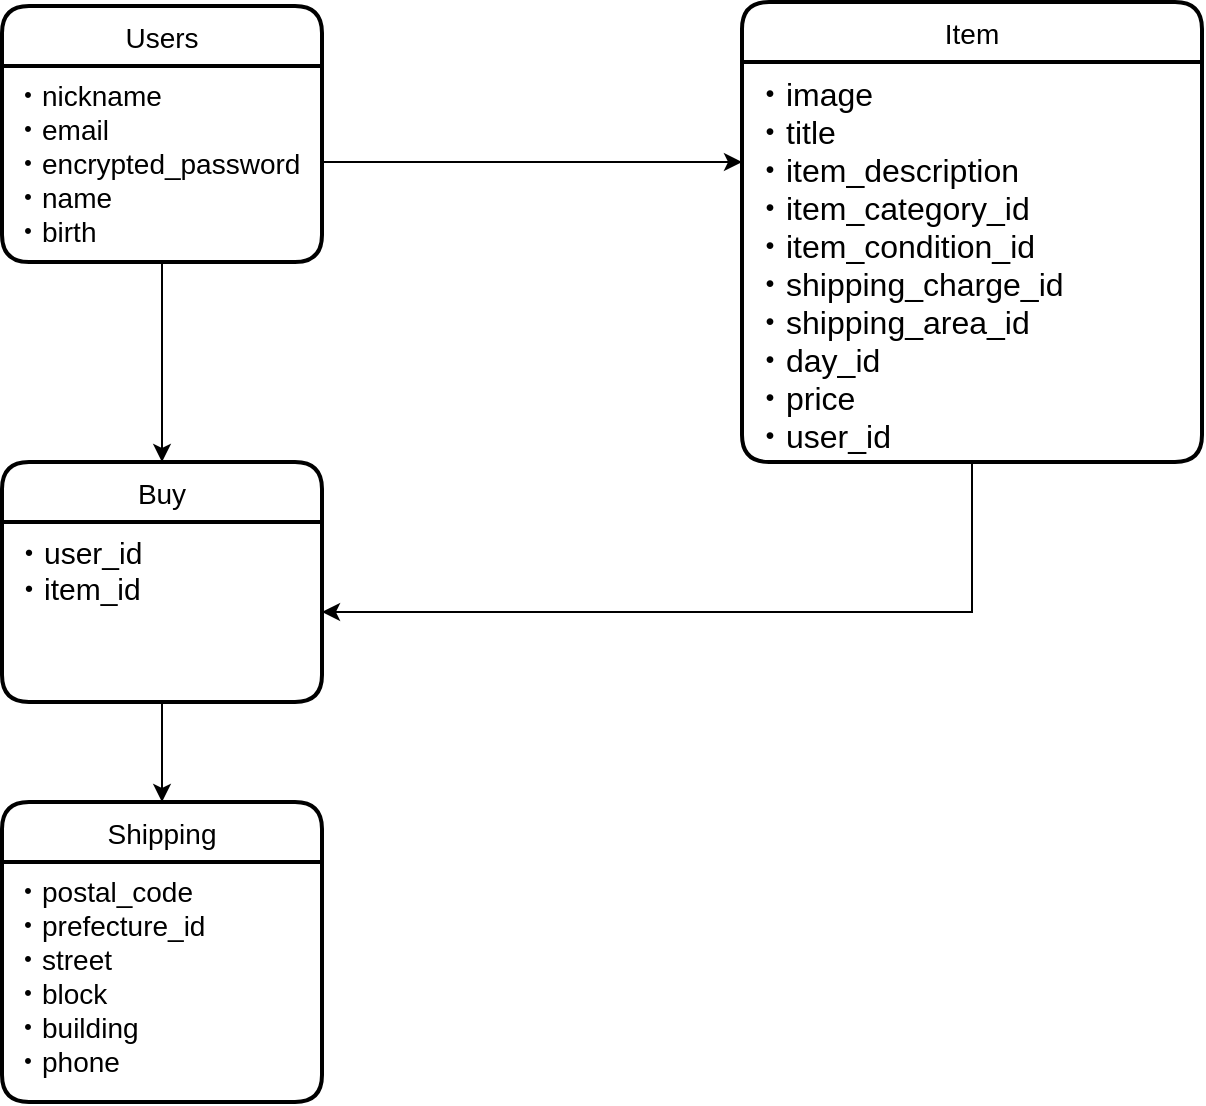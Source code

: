 <mxfile>
    <diagram id="QErFauTlC6hPTtcLwYYO" name="ページ1">
        <mxGraphModel dx="326" dy="680" grid="1" gridSize="10" guides="1" tooltips="1" connect="1" arrows="1" fold="1" page="1" pageScale="1" pageWidth="827" pageHeight="1169" math="0" shadow="0">
            <root>
                <mxCell id="0"/>
                <mxCell id="1" parent="0"/>
                <mxCell id="2" value="Users" style="swimlane;childLayout=stackLayout;horizontal=1;startSize=30;horizontalStack=0;rounded=1;fontSize=14;fontStyle=0;strokeWidth=2;resizeParent=0;resizeLast=1;shadow=0;dashed=0;align=center;" parent="1" vertex="1">
                    <mxGeometry x="80" y="42" width="160" height="128" as="geometry"/>
                </mxCell>
                <mxCell id="3" value="・nickname&#10;・email&#10;・encrypted_password&#10;・name&#10;・birth&#10;" style="align=left;strokeColor=none;fillColor=none;spacingLeft=4;fontSize=14;verticalAlign=top;resizable=0;rotatable=0;part=1;" parent="2" vertex="1">
                    <mxGeometry y="30" width="160" height="98" as="geometry"/>
                </mxCell>
                <mxCell id="4" value="Item" style="swimlane;childLayout=stackLayout;horizontal=1;startSize=30;horizontalStack=0;rounded=1;fontSize=14;fontStyle=0;strokeWidth=2;resizeParent=0;resizeLast=1;shadow=0;dashed=0;align=center;" parent="1" vertex="1">
                    <mxGeometry x="450" y="40" width="230" height="230" as="geometry"/>
                </mxCell>
                <mxCell id="5" value="・image&#10;・title&#10;・item_description&#10;・item_category_id&#10;・item_condition_id&#10;・shipping_charge_id&#10;・shipping_area_id&#10;・day_id&#10;・price&#10;・user_id&#10;" style="align=left;strokeColor=none;fillColor=none;spacingLeft=4;fontSize=16;verticalAlign=top;resizable=0;rotatable=0;part=1;" parent="4" vertex="1">
                    <mxGeometry y="30" width="230" height="200" as="geometry"/>
                </mxCell>
                <mxCell id="9" value="Buy" style="swimlane;childLayout=stackLayout;horizontal=1;startSize=30;horizontalStack=0;rounded=1;fontSize=14;fontStyle=0;strokeWidth=2;resizeParent=0;resizeLast=1;shadow=0;dashed=0;align=center;" parent="1" vertex="1">
                    <mxGeometry x="80" y="270" width="160" height="120" as="geometry"/>
                </mxCell>
                <mxCell id="11" value="・user_id&#10;・item_id" style="align=left;strokeColor=none;fillColor=none;spacingLeft=4;fontSize=15;verticalAlign=top;resizable=0;rotatable=0;part=1;" parent="9" vertex="1">
                    <mxGeometry y="30" width="160" height="90" as="geometry"/>
                </mxCell>
                <mxCell id="12" value="Shipping" style="swimlane;childLayout=stackLayout;horizontal=1;startSize=30;horizontalStack=0;rounded=1;fontSize=14;fontStyle=0;strokeWidth=2;resizeParent=0;resizeLast=1;shadow=0;dashed=0;align=center;" parent="1" vertex="1">
                    <mxGeometry x="80" y="440" width="160" height="150" as="geometry"/>
                </mxCell>
                <mxCell id="13" value="・postal_code&#10;・prefecture_id&#10;・street&#10;・block&#10;・building&#10;・phone" style="align=left;strokeColor=none;fillColor=none;spacingLeft=4;fontSize=14;verticalAlign=top;resizable=0;rotatable=0;part=1;" parent="12" vertex="1">
                    <mxGeometry y="30" width="160" height="120" as="geometry"/>
                </mxCell>
                <mxCell id="16" style="edgeStyle=orthogonalEdgeStyle;rounded=0;orthogonalLoop=1;jettySize=auto;html=1;entryX=0;entryY=0.25;entryDx=0;entryDy=0;fontSize=15;" parent="1" target="5" edge="1">
                    <mxGeometry relative="1" as="geometry">
                        <mxPoint x="241" y="120" as="sourcePoint"/>
                        <Array as="points">
                            <mxPoint x="241" y="120"/>
                        </Array>
                    </mxGeometry>
                </mxCell>
                <mxCell id="17" style="edgeStyle=orthogonalEdgeStyle;rounded=0;orthogonalLoop=1;jettySize=auto;html=1;exitX=0.5;exitY=1;exitDx=0;exitDy=0;entryX=0.5;entryY=0;entryDx=0;entryDy=0;fontSize=15;" parent="1" source="3" target="9" edge="1">
                    <mxGeometry relative="1" as="geometry"/>
                </mxCell>
                <mxCell id="18" style="edgeStyle=orthogonalEdgeStyle;rounded=0;orthogonalLoop=1;jettySize=auto;html=1;exitX=0.5;exitY=1;exitDx=0;exitDy=0;entryX=1;entryY=0.5;entryDx=0;entryDy=0;fontSize=15;" parent="1" source="5" target="11" edge="1">
                    <mxGeometry relative="1" as="geometry"/>
                </mxCell>
                <mxCell id="19" style="edgeStyle=orthogonalEdgeStyle;rounded=0;orthogonalLoop=1;jettySize=auto;html=1;exitX=0.5;exitY=1;exitDx=0;exitDy=0;entryX=0.5;entryY=0;entryDx=0;entryDy=0;fontSize=15;" parent="1" source="11" target="12" edge="1">
                    <mxGeometry relative="1" as="geometry"/>
                </mxCell>
            </root>
        </mxGraphModel>
    </diagram>
</mxfile>